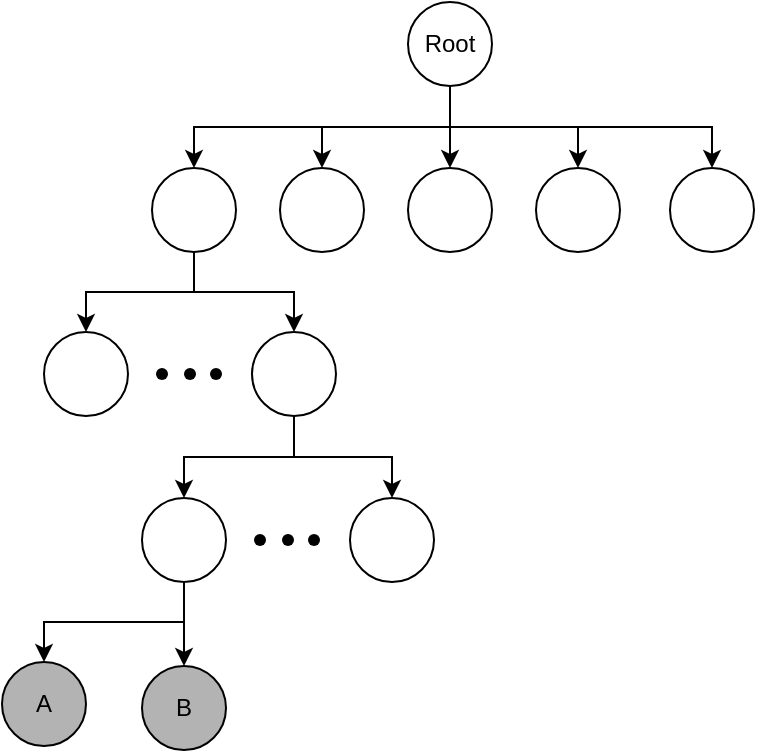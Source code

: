 <mxfile version="22.1.7" type="github">
  <diagram name="第 1 页" id="nOA1DqOnacEwsndsl3H8">
    <mxGraphModel dx="2295" dy="2058" grid="0" gridSize="10" guides="1" tooltips="1" connect="1" arrows="1" fold="1" page="1" pageScale="1" pageWidth="827" pageHeight="1169" math="0" shadow="0">
      <root>
        <mxCell id="0" />
        <mxCell id="1" parent="0" />
        <mxCell id="hrz-84ihu9kp6kxDPxJm-22" style="edgeStyle=orthogonalEdgeStyle;rounded=0;orthogonalLoop=1;jettySize=auto;html=1;exitX=0.5;exitY=1;exitDx=0;exitDy=0;" edge="1" parent="1" source="hrz-84ihu9kp6kxDPxJm-14" target="hrz-84ihu9kp6kxDPxJm-15">
          <mxGeometry relative="1" as="geometry" />
        </mxCell>
        <mxCell id="hrz-84ihu9kp6kxDPxJm-23" style="edgeStyle=orthogonalEdgeStyle;rounded=0;orthogonalLoop=1;jettySize=auto;html=1;exitX=0.5;exitY=1;exitDx=0;exitDy=0;" edge="1" parent="1" source="hrz-84ihu9kp6kxDPxJm-14" target="hrz-84ihu9kp6kxDPxJm-16">
          <mxGeometry relative="1" as="geometry" />
        </mxCell>
        <mxCell id="hrz-84ihu9kp6kxDPxJm-24" style="edgeStyle=orthogonalEdgeStyle;rounded=0;orthogonalLoop=1;jettySize=auto;html=1;exitX=0.5;exitY=1;exitDx=0;exitDy=0;" edge="1" parent="1" source="hrz-84ihu9kp6kxDPxJm-14" target="hrz-84ihu9kp6kxDPxJm-17">
          <mxGeometry relative="1" as="geometry" />
        </mxCell>
        <mxCell id="hrz-84ihu9kp6kxDPxJm-25" style="edgeStyle=orthogonalEdgeStyle;rounded=0;orthogonalLoop=1;jettySize=auto;html=1;exitX=0.5;exitY=1;exitDx=0;exitDy=0;" edge="1" parent="1" source="hrz-84ihu9kp6kxDPxJm-14" target="hrz-84ihu9kp6kxDPxJm-18">
          <mxGeometry relative="1" as="geometry" />
        </mxCell>
        <mxCell id="hrz-84ihu9kp6kxDPxJm-26" style="edgeStyle=orthogonalEdgeStyle;rounded=0;orthogonalLoop=1;jettySize=auto;html=1;exitX=0.5;exitY=1;exitDx=0;exitDy=0;" edge="1" parent="1" source="hrz-84ihu9kp6kxDPxJm-14" target="hrz-84ihu9kp6kxDPxJm-19">
          <mxGeometry relative="1" as="geometry" />
        </mxCell>
        <mxCell id="hrz-84ihu9kp6kxDPxJm-14" value="Root" style="ellipse;whiteSpace=wrap;html=1;aspect=fixed;" vertex="1" parent="1">
          <mxGeometry x="-537" y="-1131" width="42" height="42" as="geometry" />
        </mxCell>
        <mxCell id="hrz-84ihu9kp6kxDPxJm-29" style="edgeStyle=orthogonalEdgeStyle;rounded=0;orthogonalLoop=1;jettySize=auto;html=1;exitX=0.5;exitY=1;exitDx=0;exitDy=0;" edge="1" parent="1" source="hrz-84ihu9kp6kxDPxJm-15" target="hrz-84ihu9kp6kxDPxJm-27">
          <mxGeometry relative="1" as="geometry" />
        </mxCell>
        <mxCell id="hrz-84ihu9kp6kxDPxJm-30" style="edgeStyle=orthogonalEdgeStyle;rounded=0;orthogonalLoop=1;jettySize=auto;html=1;exitX=0.5;exitY=1;exitDx=0;exitDy=0;entryX=0.5;entryY=0;entryDx=0;entryDy=0;" edge="1" parent="1" source="hrz-84ihu9kp6kxDPxJm-15" target="hrz-84ihu9kp6kxDPxJm-28">
          <mxGeometry relative="1" as="geometry" />
        </mxCell>
        <mxCell id="hrz-84ihu9kp6kxDPxJm-15" value="" style="ellipse;whiteSpace=wrap;html=1;aspect=fixed;" vertex="1" parent="1">
          <mxGeometry x="-665" y="-1048" width="42" height="42" as="geometry" />
        </mxCell>
        <mxCell id="hrz-84ihu9kp6kxDPxJm-16" value="" style="ellipse;whiteSpace=wrap;html=1;aspect=fixed;" vertex="1" parent="1">
          <mxGeometry x="-601" y="-1048" width="42" height="42" as="geometry" />
        </mxCell>
        <mxCell id="hrz-84ihu9kp6kxDPxJm-17" value="" style="ellipse;whiteSpace=wrap;html=1;aspect=fixed;" vertex="1" parent="1">
          <mxGeometry x="-537" y="-1048" width="42" height="42" as="geometry" />
        </mxCell>
        <mxCell id="hrz-84ihu9kp6kxDPxJm-18" value="" style="ellipse;whiteSpace=wrap;html=1;aspect=fixed;" vertex="1" parent="1">
          <mxGeometry x="-473" y="-1048" width="42" height="42" as="geometry" />
        </mxCell>
        <mxCell id="hrz-84ihu9kp6kxDPxJm-19" value="" style="ellipse;whiteSpace=wrap;html=1;aspect=fixed;" vertex="1" parent="1">
          <mxGeometry x="-406" y="-1048" width="42" height="42" as="geometry" />
        </mxCell>
        <mxCell id="hrz-84ihu9kp6kxDPxJm-27" value="" style="ellipse;whiteSpace=wrap;html=1;aspect=fixed;" vertex="1" parent="1">
          <mxGeometry x="-719" y="-966" width="42" height="42" as="geometry" />
        </mxCell>
        <mxCell id="hrz-84ihu9kp6kxDPxJm-39" style="edgeStyle=orthogonalEdgeStyle;rounded=0;orthogonalLoop=1;jettySize=auto;html=1;exitX=0.5;exitY=1;exitDx=0;exitDy=0;" edge="1" parent="1" source="hrz-84ihu9kp6kxDPxJm-28" target="hrz-84ihu9kp6kxDPxJm-34">
          <mxGeometry relative="1" as="geometry" />
        </mxCell>
        <mxCell id="hrz-84ihu9kp6kxDPxJm-40" style="edgeStyle=orthogonalEdgeStyle;rounded=0;orthogonalLoop=1;jettySize=auto;html=1;exitX=0.5;exitY=1;exitDx=0;exitDy=0;entryX=0.5;entryY=0;entryDx=0;entryDy=0;" edge="1" parent="1" source="hrz-84ihu9kp6kxDPxJm-28" target="hrz-84ihu9kp6kxDPxJm-35">
          <mxGeometry relative="1" as="geometry" />
        </mxCell>
        <mxCell id="hrz-84ihu9kp6kxDPxJm-28" value="" style="ellipse;whiteSpace=wrap;html=1;aspect=fixed;" vertex="1" parent="1">
          <mxGeometry x="-615" y="-966" width="42" height="42" as="geometry" />
        </mxCell>
        <mxCell id="hrz-84ihu9kp6kxDPxJm-31" value="" style="shape=waypoint;sketch=0;fillStyle=solid;size=6;pointerEvents=1;points=[];fillColor=none;resizable=0;rotatable=0;perimeter=centerPerimeter;snapToPoint=1;" vertex="1" parent="1">
          <mxGeometry x="-656" y="-955" width="20" height="20" as="geometry" />
        </mxCell>
        <mxCell id="hrz-84ihu9kp6kxDPxJm-32" value="" style="shape=waypoint;sketch=0;fillStyle=solid;size=6;pointerEvents=1;points=[];fillColor=none;resizable=0;rotatable=0;perimeter=centerPerimeter;snapToPoint=1;" vertex="1" parent="1">
          <mxGeometry x="-643" y="-955" width="20" height="20" as="geometry" />
        </mxCell>
        <mxCell id="hrz-84ihu9kp6kxDPxJm-33" value="" style="shape=waypoint;sketch=0;fillStyle=solid;size=6;pointerEvents=1;points=[];fillColor=none;resizable=0;rotatable=0;perimeter=centerPerimeter;snapToPoint=1;" vertex="1" parent="1">
          <mxGeometry x="-670" y="-955" width="20" height="20" as="geometry" />
        </mxCell>
        <mxCell id="hrz-84ihu9kp6kxDPxJm-42" style="edgeStyle=orthogonalEdgeStyle;rounded=0;orthogonalLoop=1;jettySize=auto;html=1;exitX=0.5;exitY=1;exitDx=0;exitDy=0;entryX=0.5;entryY=0;entryDx=0;entryDy=0;" edge="1" parent="1" source="hrz-84ihu9kp6kxDPxJm-34" target="hrz-84ihu9kp6kxDPxJm-41">
          <mxGeometry relative="1" as="geometry" />
        </mxCell>
        <mxCell id="hrz-84ihu9kp6kxDPxJm-44" style="edgeStyle=orthogonalEdgeStyle;rounded=0;orthogonalLoop=1;jettySize=auto;html=1;exitX=0.5;exitY=1;exitDx=0;exitDy=0;" edge="1" parent="1" source="hrz-84ihu9kp6kxDPxJm-34" target="hrz-84ihu9kp6kxDPxJm-43">
          <mxGeometry relative="1" as="geometry" />
        </mxCell>
        <mxCell id="hrz-84ihu9kp6kxDPxJm-34" value="" style="ellipse;whiteSpace=wrap;html=1;aspect=fixed;" vertex="1" parent="1">
          <mxGeometry x="-670" y="-883" width="42" height="42" as="geometry" />
        </mxCell>
        <mxCell id="hrz-84ihu9kp6kxDPxJm-35" value="" style="ellipse;whiteSpace=wrap;html=1;aspect=fixed;" vertex="1" parent="1">
          <mxGeometry x="-566" y="-883" width="42" height="42" as="geometry" />
        </mxCell>
        <mxCell id="hrz-84ihu9kp6kxDPxJm-36" value="" style="shape=waypoint;sketch=0;fillStyle=solid;size=6;pointerEvents=1;points=[];fillColor=none;resizable=0;rotatable=0;perimeter=centerPerimeter;snapToPoint=1;" vertex="1" parent="1">
          <mxGeometry x="-607" y="-872" width="20" height="20" as="geometry" />
        </mxCell>
        <mxCell id="hrz-84ihu9kp6kxDPxJm-37" value="" style="shape=waypoint;sketch=0;fillStyle=solid;size=6;pointerEvents=1;points=[];fillColor=none;resizable=0;rotatable=0;perimeter=centerPerimeter;snapToPoint=1;" vertex="1" parent="1">
          <mxGeometry x="-594" y="-872" width="20" height="20" as="geometry" />
        </mxCell>
        <mxCell id="hrz-84ihu9kp6kxDPxJm-38" value="" style="shape=waypoint;sketch=0;fillStyle=solid;size=6;pointerEvents=1;points=[];fillColor=none;resizable=0;rotatable=0;perimeter=centerPerimeter;snapToPoint=1;" vertex="1" parent="1">
          <mxGeometry x="-621" y="-872" width="20" height="20" as="geometry" />
        </mxCell>
        <mxCell id="hrz-84ihu9kp6kxDPxJm-41" value="A" style="ellipse;whiteSpace=wrap;html=1;aspect=fixed;fillColor=#B3B3B3;" vertex="1" parent="1">
          <mxGeometry x="-740" y="-801" width="42" height="42" as="geometry" />
        </mxCell>
        <mxCell id="hrz-84ihu9kp6kxDPxJm-43" value="B" style="ellipse;whiteSpace=wrap;html=1;aspect=fixed;fillColor=#B3B3B3;" vertex="1" parent="1">
          <mxGeometry x="-670" y="-799" width="42" height="42" as="geometry" />
        </mxCell>
      </root>
    </mxGraphModel>
  </diagram>
</mxfile>
